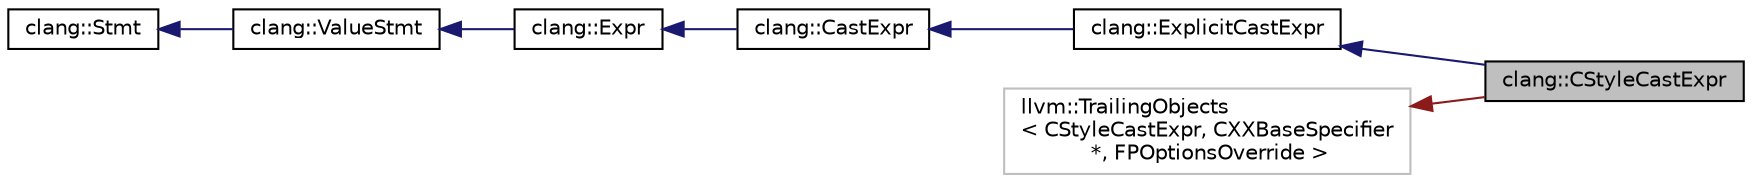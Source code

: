 digraph "clang::CStyleCastExpr"
{
 // LATEX_PDF_SIZE
  bgcolor="transparent";
  edge [fontname="Helvetica",fontsize="10",labelfontname="Helvetica",labelfontsize="10"];
  node [fontname="Helvetica",fontsize="10",shape=record];
  rankdir="LR";
  Node1 [label="clang::CStyleCastExpr",height=0.2,width=0.4,color="black", fillcolor="grey75", style="filled", fontcolor="black",tooltip="CStyleCastExpr - An explicit cast in C (C99 6.5.4) or a C-style cast in C++ (C++ [expr...."];
  Node2 -> Node1 [dir="back",color="midnightblue",fontsize="10",style="solid",fontname="Helvetica"];
  Node2 [label="clang::ExplicitCastExpr",height=0.2,width=0.4,color="black",URL="$classclang_1_1ExplicitCastExpr.html",tooltip="ExplicitCastExpr - An explicit cast written in the source code."];
  Node3 -> Node2 [dir="back",color="midnightblue",fontsize="10",style="solid",fontname="Helvetica"];
  Node3 [label="clang::CastExpr",height=0.2,width=0.4,color="black",URL="$classclang_1_1CastExpr.html",tooltip="CastExpr - Base class for type casts, including both implicit casts (ImplicitCastExpr) and explicit c..."];
  Node4 -> Node3 [dir="back",color="midnightblue",fontsize="10",style="solid",fontname="Helvetica"];
  Node4 [label="clang::Expr",height=0.2,width=0.4,color="black",URL="$classclang_1_1Expr.html",tooltip="This represents one expression."];
  Node5 -> Node4 [dir="back",color="midnightblue",fontsize="10",style="solid",fontname="Helvetica"];
  Node5 [label="clang::ValueStmt",height=0.2,width=0.4,color="black",URL="$classclang_1_1ValueStmt.html",tooltip="Represents a statement that could possibly have a value and type."];
  Node6 -> Node5 [dir="back",color="midnightblue",fontsize="10",style="solid",fontname="Helvetica"];
  Node6 [label="clang::Stmt",height=0.2,width=0.4,color="black",URL="$classclang_1_1Stmt.html",tooltip="Stmt - This represents one statement."];
  Node7 -> Node1 [dir="back",color="firebrick4",fontsize="10",style="solid",fontname="Helvetica"];
  Node7 [label="llvm::TrailingObjects\l\< CStyleCastExpr, CXXBaseSpecifier\l *, FPOptionsOverride \>",height=0.2,width=0.4,color="grey75",tooltip=" "];
}
